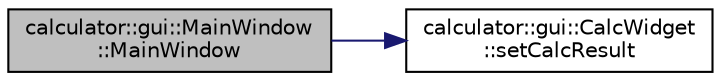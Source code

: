 digraph "calculator::gui::MainWindow::MainWindow"
{
  edge [fontname="Helvetica",fontsize="10",labelfontname="Helvetica",labelfontsize="10"];
  node [fontname="Helvetica",fontsize="10",shape=record];
  rankdir="LR";
  Node1 [label="calculator::gui::MainWindow\l::MainWindow",height=0.2,width=0.4,color="black", fillcolor="grey75", style="filled", fontcolor="black"];
  Node1 -> Node2 [color="midnightblue",fontsize="10",style="solid",fontname="Helvetica"];
  Node2 [label="calculator::gui::CalcWidget\l::setCalcResult",height=0.2,width=0.4,color="black", fillcolor="white", style="filled",URL="$classcalculator_1_1gui_1_1_calc_widget.html#ae438c3e405091fffbdf82e385f670447",tooltip="setCalcResult - show calculations result into display "];
}
